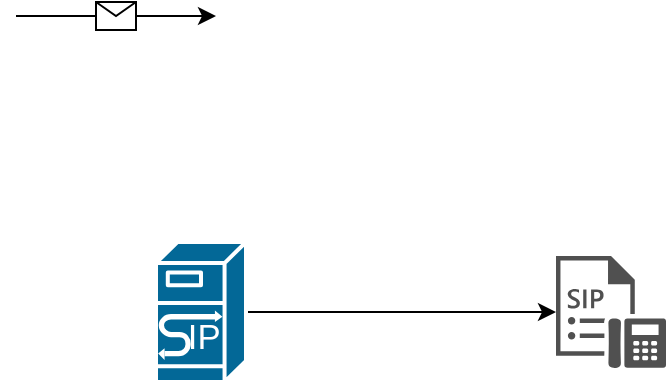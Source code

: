 <mxfile version="24.8.6">
  <diagram name="第 1 页" id="NGrXaXcw05JX8seYzbqC">
    <mxGraphModel dx="1090" dy="438" grid="1" gridSize="10" guides="1" tooltips="1" connect="1" arrows="1" fold="1" page="1" pageScale="1" pageWidth="600" pageHeight="1169" math="0" shadow="0">
      <root>
        <mxCell id="0" />
        <mxCell id="1" parent="0" />
        <mxCell id="NgW_0a6IRHT3f6ey_GKB-9" value="" style="endArrow=classic;html=1;rounded=0;" edge="1" parent="1">
          <mxGeometry relative="1" as="geometry">
            <mxPoint x="90" y="90" as="sourcePoint" />
            <mxPoint x="190" y="90" as="targetPoint" />
          </mxGeometry>
        </mxCell>
        <mxCell id="NgW_0a6IRHT3f6ey_GKB-10" value="" style="shape=message;html=1;outlineConnect=0;" vertex="1" parent="NgW_0a6IRHT3f6ey_GKB-9">
          <mxGeometry width="20" height="14" relative="1" as="geometry">
            <mxPoint x="-10" y="-7" as="offset" />
          </mxGeometry>
        </mxCell>
        <mxCell id="NgW_0a6IRHT3f6ey_GKB-6" style="edgeStyle=orthogonalEdgeStyle;rounded=0;orthogonalLoop=1;jettySize=auto;html=1;exitX=1;exitY=0.5;exitDx=0;exitDy=0;exitPerimeter=0;" edge="1" parent="1" source="NgW_0a6IRHT3f6ey_GKB-4" target="NgW_0a6IRHT3f6ey_GKB-5">
          <mxGeometry relative="1" as="geometry" />
        </mxCell>
        <mxCell id="NgW_0a6IRHT3f6ey_GKB-4" value="" style="shape=mxgraph.cisco.servers.sip_proxy_server;html=1;pointerEvents=1;dashed=0;fillColor=#036897;strokeColor=#ffffff;strokeWidth=2;verticalLabelPosition=bottom;verticalAlign=top;align=center;outlineConnect=0;" vertex="1" parent="1">
          <mxGeometry x="160" y="203" width="45" height="70" as="geometry" />
        </mxCell>
        <mxCell id="NgW_0a6IRHT3f6ey_GKB-5" value="" style="sketch=0;pointerEvents=1;shadow=0;dashed=0;html=1;strokeColor=none;fillColor=#505050;labelPosition=center;verticalLabelPosition=bottom;verticalAlign=top;outlineConnect=0;align=center;shape=mxgraph.office.communications.sip_uri_um_dial_plan;" vertex="1" parent="1">
          <mxGeometry x="360" y="210" width="55" height="56" as="geometry" />
        </mxCell>
      </root>
    </mxGraphModel>
  </diagram>
</mxfile>
